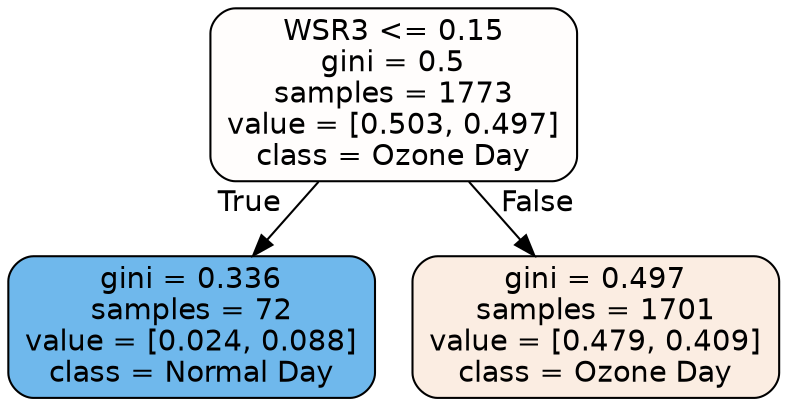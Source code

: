 digraph Tree {
node [shape=box, style="filled, rounded", color="black", fontname=helvetica] ;
edge [fontname=helvetica] ;
0 [label="WSR3 <= 0.15\ngini = 0.5\nsamples = 1773\nvalue = [0.503, 0.497]\nclass = Ozone Day", fillcolor="#fffdfc"] ;
1 [label="gini = 0.336\nsamples = 72\nvalue = [0.024, 0.088]\nclass = Normal Day", fillcolor="#6fb8ec"] ;
0 -> 1 [labeldistance=2.5, labelangle=45, headlabel="True"] ;
2 [label="gini = 0.497\nsamples = 1701\nvalue = [0.479, 0.409]\nclass = Ozone Day", fillcolor="#fbede2"] ;
0 -> 2 [labeldistance=2.5, labelangle=-45, headlabel="False"] ;
}